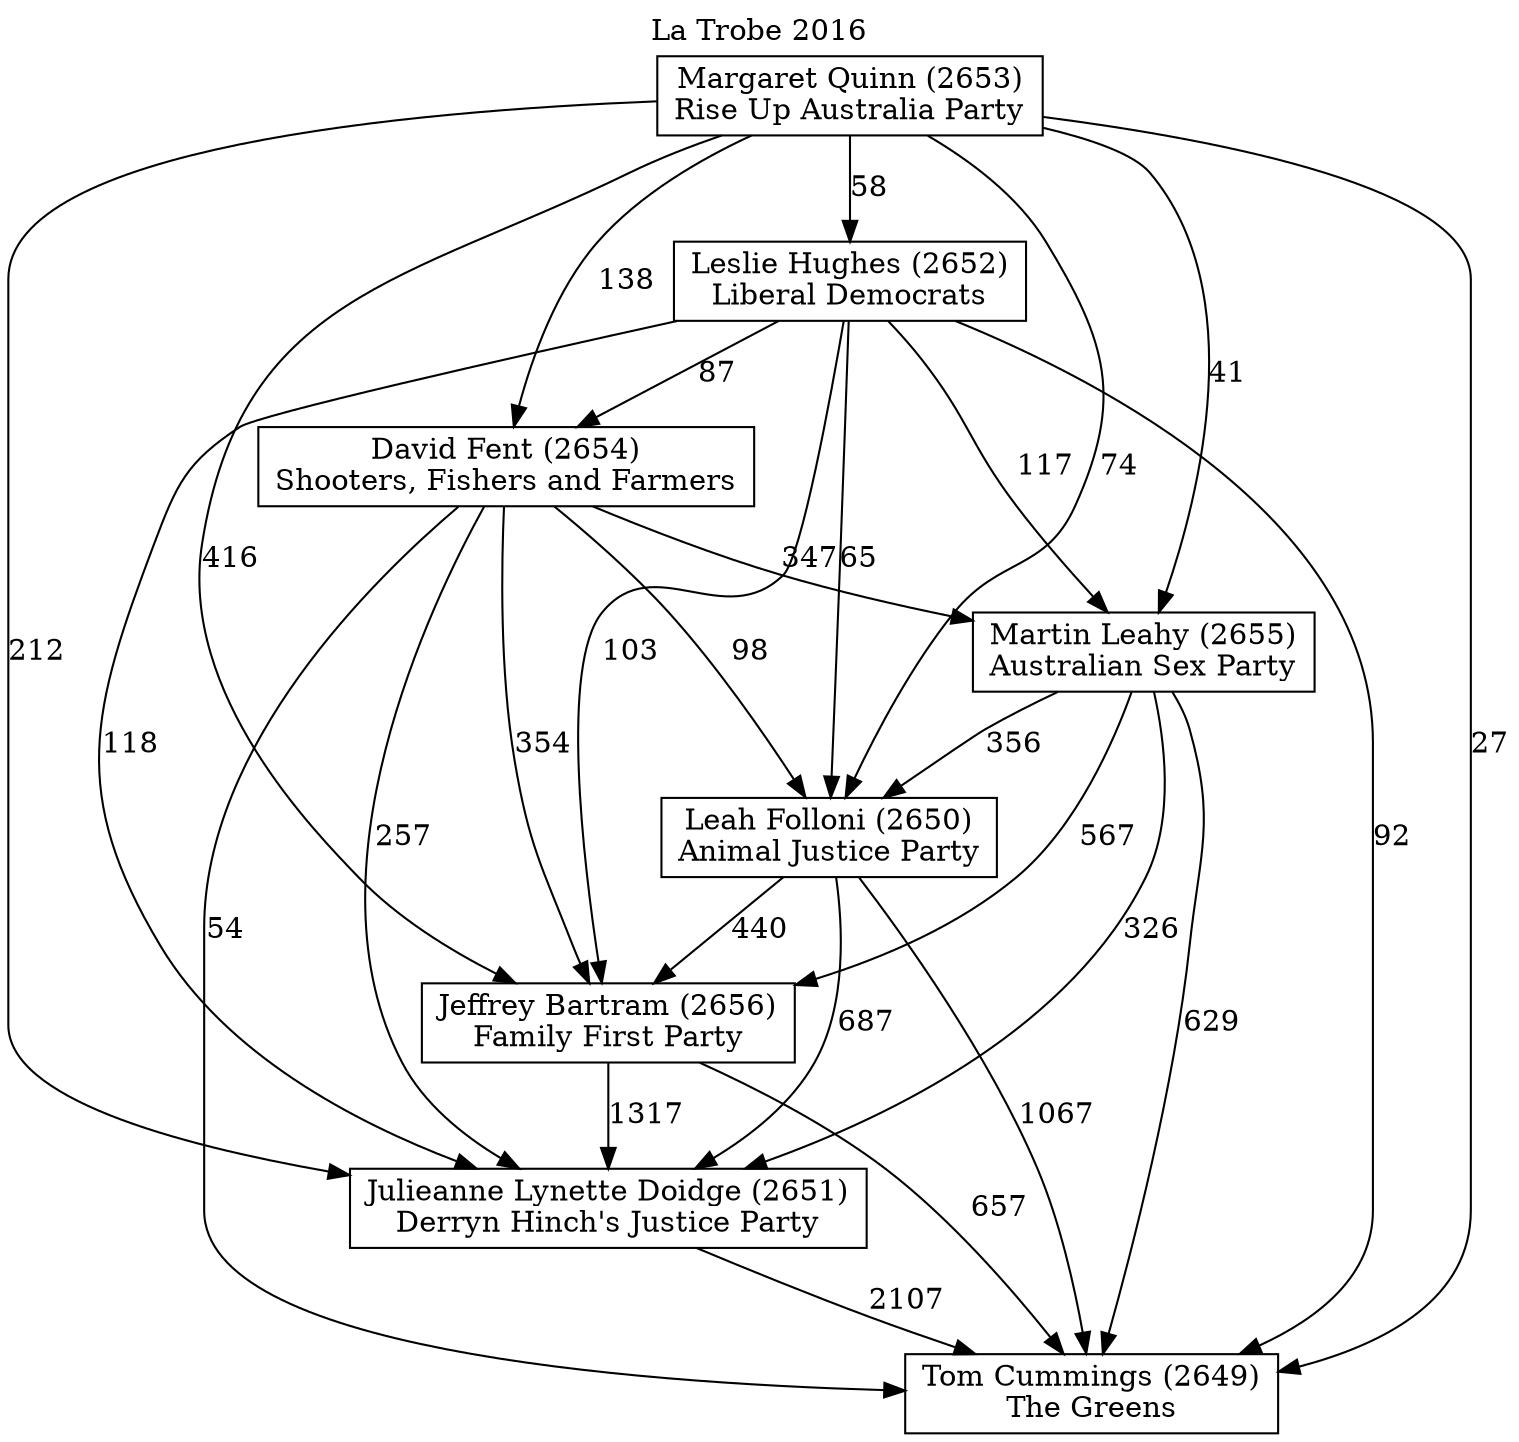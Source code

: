 // House preference flow
digraph "Tom Cummings (2649)_La Trobe_2016" {
	graph [label="La Trobe 2016" labelloc=t mclimit=10]
	node [shape=box]
	"Julieanne Lynette Doidge (2651)" [label="Julieanne Lynette Doidge (2651)
Derryn Hinch's Justice Party"]
	"Leslie Hughes (2652)" [label="Leslie Hughes (2652)
Liberal Democrats"]
	"Leah Folloni (2650)" [label="Leah Folloni (2650)
Animal Justice Party"]
	"Tom Cummings (2649)" [label="Tom Cummings (2649)
The Greens"]
	"Margaret Quinn (2653)" [label="Margaret Quinn (2653)
Rise Up Australia Party"]
	"David Fent (2654)" [label="David Fent (2654)
Shooters, Fishers and Farmers"]
	"Jeffrey Bartram (2656)" [label="Jeffrey Bartram (2656)
Family First Party"]
	"Martin Leahy (2655)" [label="Martin Leahy (2655)
Australian Sex Party"]
	"Leslie Hughes (2652)" -> "Leah Folloni (2650)" [label=65]
	"Leslie Hughes (2652)" -> "Tom Cummings (2649)" [label=92]
	"Leslie Hughes (2652)" -> "David Fent (2654)" [label=87]
	"David Fent (2654)" -> "Tom Cummings (2649)" [label=54]
	"Leah Folloni (2650)" -> "Tom Cummings (2649)" [label=1067]
	"Leah Folloni (2650)" -> "Jeffrey Bartram (2656)" [label=440]
	"Martin Leahy (2655)" -> "Leah Folloni (2650)" [label=356]
	"Margaret Quinn (2653)" -> "Tom Cummings (2649)" [label=27]
	"Martin Leahy (2655)" -> "Jeffrey Bartram (2656)" [label=567]
	"David Fent (2654)" -> "Martin Leahy (2655)" [label=347]
	"Leslie Hughes (2652)" -> "Julieanne Lynette Doidge (2651)" [label=118]
	"Julieanne Lynette Doidge (2651)" -> "Tom Cummings (2649)" [label=2107]
	"David Fent (2654)" -> "Leah Folloni (2650)" [label=98]
	"Leslie Hughes (2652)" -> "Jeffrey Bartram (2656)" [label=103]
	"David Fent (2654)" -> "Jeffrey Bartram (2656)" [label=354]
	"Leslie Hughes (2652)" -> "Martin Leahy (2655)" [label=117]
	"Margaret Quinn (2653)" -> "Leah Folloni (2650)" [label=74]
	"Martin Leahy (2655)" -> "Tom Cummings (2649)" [label=629]
	"Jeffrey Bartram (2656)" -> "Tom Cummings (2649)" [label=657]
	"Margaret Quinn (2653)" -> "Jeffrey Bartram (2656)" [label=416]
	"Margaret Quinn (2653)" -> "David Fent (2654)" [label=138]
	"David Fent (2654)" -> "Julieanne Lynette Doidge (2651)" [label=257]
	"Leah Folloni (2650)" -> "Julieanne Lynette Doidge (2651)" [label=687]
	"Jeffrey Bartram (2656)" -> "Julieanne Lynette Doidge (2651)" [label=1317]
	"Martin Leahy (2655)" -> "Julieanne Lynette Doidge (2651)" [label=326]
	"Margaret Quinn (2653)" -> "Leslie Hughes (2652)" [label=58]
	"Margaret Quinn (2653)" -> "Martin Leahy (2655)" [label=41]
	"Margaret Quinn (2653)" -> "Julieanne Lynette Doidge (2651)" [label=212]
}
